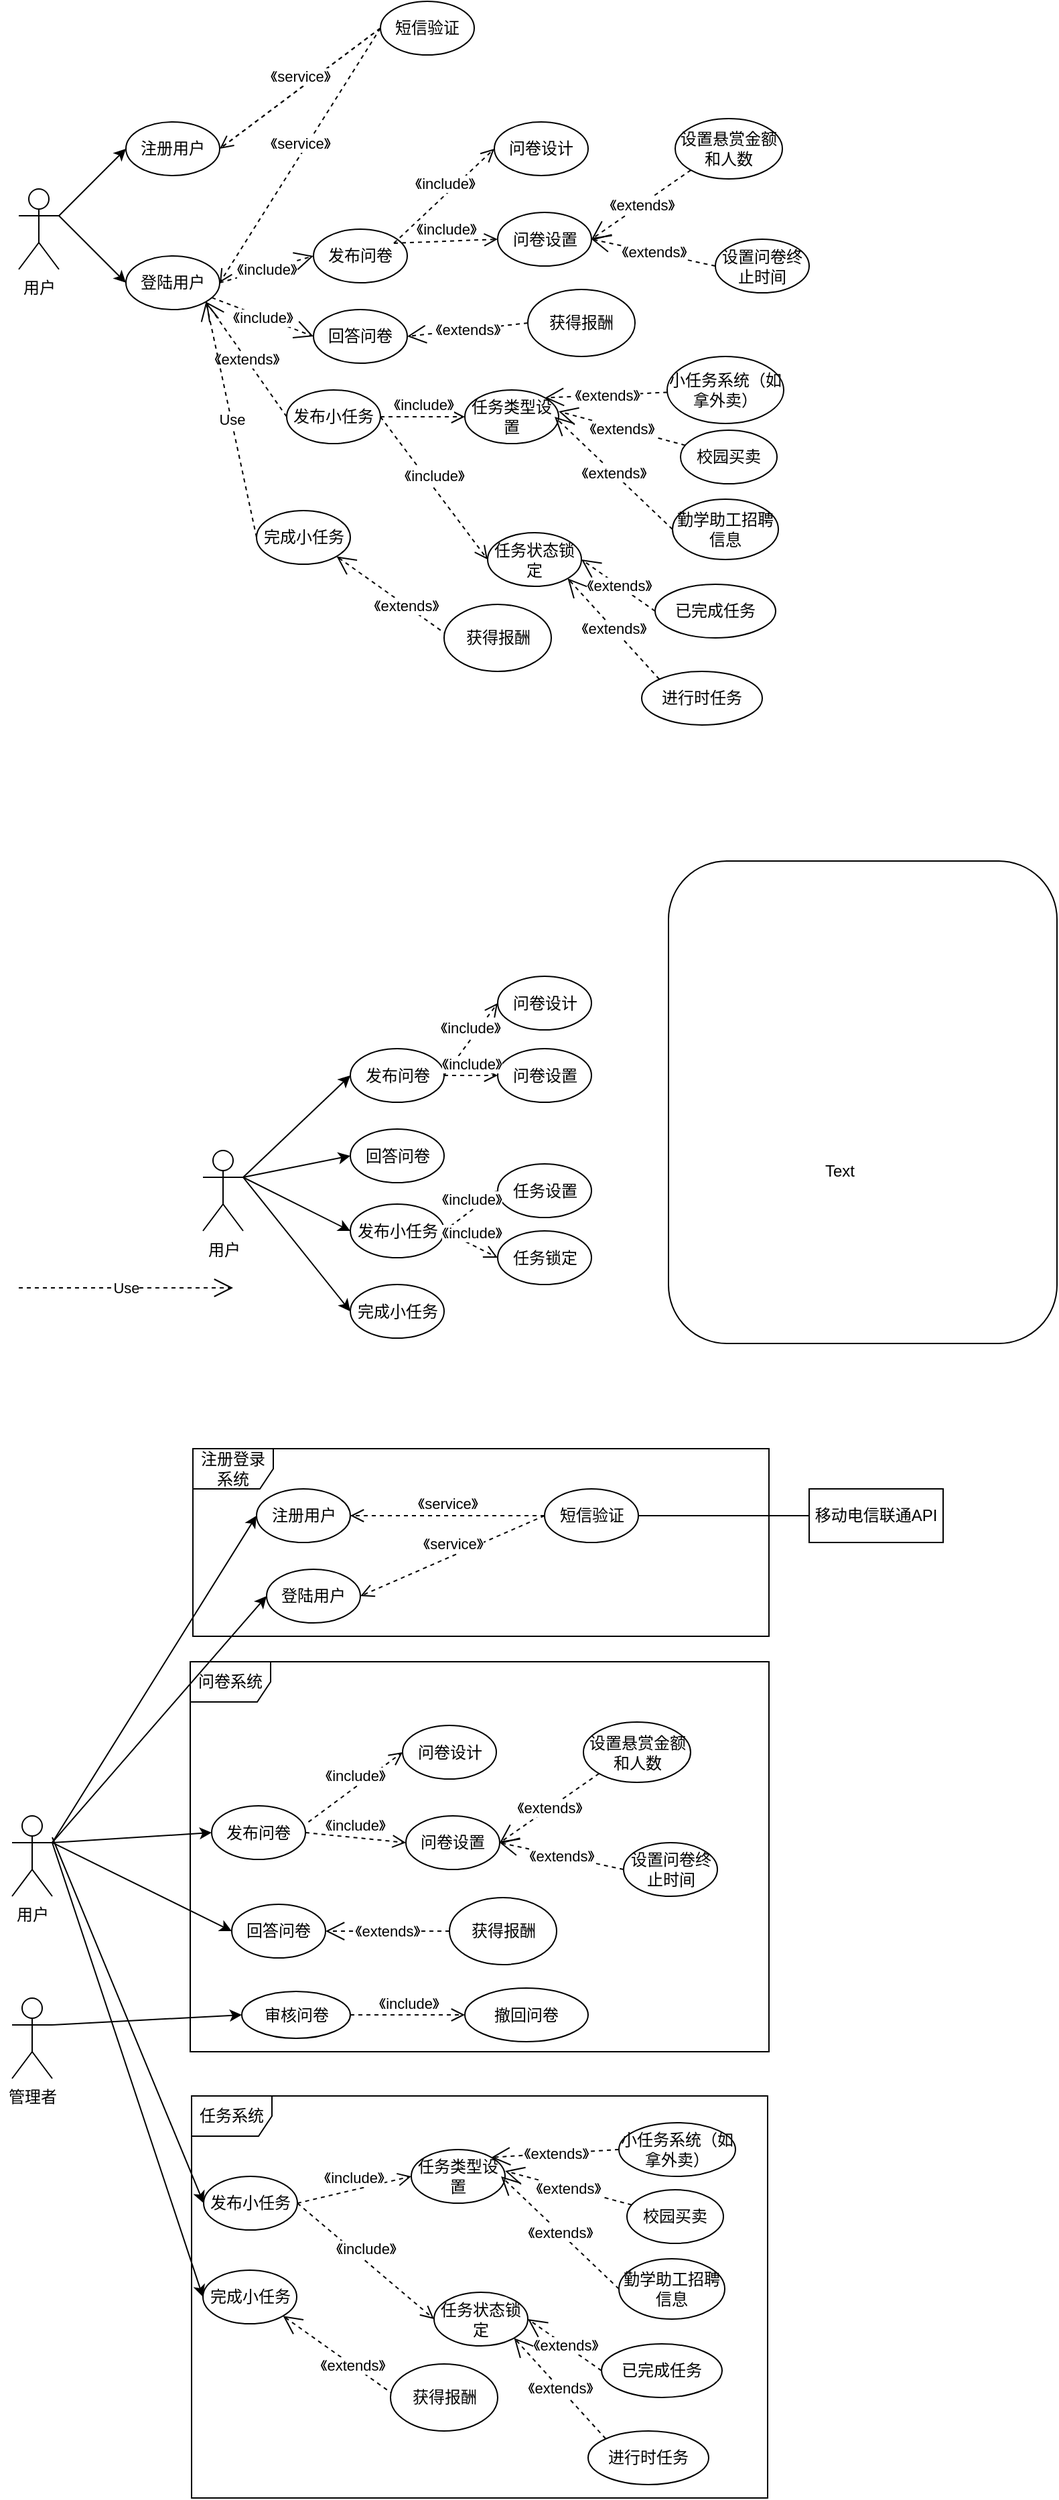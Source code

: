 <mxfile version="10.8.0" type="github"><diagram id="RoFalC_j1NQLfcTKJfp8" name="Page-1"><mxGraphModel dx="1621" dy="964" grid="1" gridSize="10" guides="1" tooltips="1" connect="1" arrows="1" fold="1" page="1" pageScale="1" pageWidth="827" pageHeight="1169" math="0" shadow="0"><root><mxCell id="0"/><mxCell id="1" parent="0"/><mxCell id="qTTicAZVDNYLGYEqdWjU-14" value="" style="endArrow=none;dashed=1;html=1;entryX=1;entryY=0.5;entryDx=0;entryDy=0;exitX=0;exitY=0.5;exitDx=0;exitDy=0;jumpStyle=none;rounded=1;" parent="1" source="qTTicAZVDNYLGYEqdWjU-10" target="qTTicAZVDNYLGYEqdWjU-3" edge="1"><mxGeometry width="50" height="50" relative="1" as="geometry"><mxPoint x="130" y="380" as="sourcePoint"/><mxPoint x="80" y="430" as="targetPoint"/></mxGeometry></mxCell><mxCell id="qTTicAZVDNYLGYEqdWjU-1" value="用户" style="shape=umlActor;verticalLabelPosition=bottom;labelBackgroundColor=#ffffff;verticalAlign=top;html=1;outlineConnect=0;" parent="1" vertex="1"><mxGeometry x="80" y="240" width="30" height="60" as="geometry"/></mxCell><mxCell id="qTTicAZVDNYLGYEqdWjU-3" value="注册用户" style="ellipse;whiteSpace=wrap;html=1;" parent="1" vertex="1"><mxGeometry x="160" y="190" width="70" height="40" as="geometry"/></mxCell><mxCell id="qTTicAZVDNYLGYEqdWjU-6" value="登陆用户" style="ellipse;whiteSpace=wrap;html=1;" parent="1" vertex="1"><mxGeometry x="160" y="290" width="70" height="40" as="geometry"/></mxCell><mxCell id="qTTicAZVDNYLGYEqdWjU-7" value="" style="endArrow=classic;html=1;exitX=1;exitY=0.333;exitDx=0;exitDy=0;exitPerimeter=0;entryX=0;entryY=0.5;entryDx=0;entryDy=0;" parent="1" source="qTTicAZVDNYLGYEqdWjU-1" target="qTTicAZVDNYLGYEqdWjU-3" edge="1"><mxGeometry width="50" height="50" relative="1" as="geometry"><mxPoint x="80" y="440" as="sourcePoint"/><mxPoint x="130" y="390" as="targetPoint"/></mxGeometry></mxCell><mxCell id="qTTicAZVDNYLGYEqdWjU-8" value="" style="endArrow=classic;html=1;entryX=0;entryY=0.5;entryDx=0;entryDy=0;" parent="1" target="qTTicAZVDNYLGYEqdWjU-6" edge="1"><mxGeometry width="50" height="50" relative="1" as="geometry"><mxPoint x="110" y="260" as="sourcePoint"/><mxPoint x="170" y="220" as="targetPoint"/></mxGeometry></mxCell><mxCell id="qTTicAZVDNYLGYEqdWjU-10" value="短信验证" style="ellipse;whiteSpace=wrap;html=1;" parent="1" vertex="1"><mxGeometry x="350" y="100" width="70" height="40" as="geometry"/></mxCell><mxCell id="qTTicAZVDNYLGYEqdWjU-15" value="《service》" style="html=1;verticalAlign=bottom;endArrow=open;dashed=1;endSize=8;exitX=0;exitY=0.5;exitDx=0;exitDy=0;entryX=1;entryY=0.5;entryDx=0;entryDy=0;" parent="1" source="qTTicAZVDNYLGYEqdWjU-10" target="qTTicAZVDNYLGYEqdWjU-3" edge="1"><mxGeometry relative="1" as="geometry"><mxPoint x="160" y="380" as="sourcePoint"/><mxPoint x="80" y="380" as="targetPoint"/></mxGeometry></mxCell><mxCell id="qTTicAZVDNYLGYEqdWjU-18" value="《service》" style="html=1;verticalAlign=bottom;endArrow=open;dashed=1;endSize=8;exitX=0;exitY=0.5;exitDx=0;exitDy=0;entryX=1;entryY=0.5;entryDx=0;entryDy=0;" parent="1" source="qTTicAZVDNYLGYEqdWjU-10" target="qTTicAZVDNYLGYEqdWjU-6" edge="1"><mxGeometry relative="1" as="geometry"><mxPoint x="150" y="430" as="sourcePoint"/><mxPoint x="80" y="380" as="targetPoint"/></mxGeometry></mxCell><mxCell id="qTTicAZVDNYLGYEqdWjU-25" value="用户" style="shape=umlActor;verticalLabelPosition=bottom;labelBackgroundColor=#ffffff;verticalAlign=top;html=1;outlineConnect=0;" parent="1" vertex="1"><mxGeometry x="217.5" y="957.5" width="30" height="60" as="geometry"/></mxCell><mxCell id="qTTicAZVDNYLGYEqdWjU-26" value="" style="rounded=1;whiteSpace=wrap;html=1;shadow=0;" parent="1" vertex="1"><mxGeometry x="565" y="741.5" width="290" height="360" as="geometry"/></mxCell><mxCell id="qTTicAZVDNYLGYEqdWjU-30" value="发布问卷" style="ellipse;whiteSpace=wrap;html=1;" parent="1" vertex="1"><mxGeometry x="327.5" y="881.5" width="70" height="40" as="geometry"/></mxCell><mxCell id="qTTicAZVDNYLGYEqdWjU-31" value="回答问卷" style="ellipse;whiteSpace=wrap;html=1;" parent="1" vertex="1"><mxGeometry x="327.5" y="941.5" width="70" height="40" as="geometry"/></mxCell><mxCell id="qTTicAZVDNYLGYEqdWjU-32" value="发布小任务" style="ellipse;whiteSpace=wrap;html=1;" parent="1" vertex="1"><mxGeometry x="327.5" y="997.5" width="70" height="40" as="geometry"/></mxCell><mxCell id="qTTicAZVDNYLGYEqdWjU-33" value="完成小任务" style="ellipse;whiteSpace=wrap;html=1;" parent="1" vertex="1"><mxGeometry x="327.5" y="1057.5" width="70" height="40" as="geometry"/></mxCell><mxCell id="qTTicAZVDNYLGYEqdWjU-34" value="" style="endArrow=classic;html=1;exitX=0;exitY=0.5;exitDx=0;exitDy=0;entryX=0;entryY=0.5;entryDx=0;entryDy=0;" parent="1" target="qTTicAZVDNYLGYEqdWjU-30" edge="1"><mxGeometry width="50" height="50" relative="1" as="geometry"><mxPoint x="247.5" y="977.5" as="sourcePoint"/><mxPoint x="217.5" y="1237.5" as="targetPoint"/></mxGeometry></mxCell><mxCell id="qTTicAZVDNYLGYEqdWjU-35" value="" style="endArrow=classic;html=1;entryX=0;entryY=0.5;entryDx=0;entryDy=0;" parent="1" target="qTTicAZVDNYLGYEqdWjU-31" edge="1"><mxGeometry width="50" height="50" relative="1" as="geometry"><mxPoint x="247.5" y="977.5" as="sourcePoint"/><mxPoint x="337.5" y="911.5" as="targetPoint"/></mxGeometry></mxCell><mxCell id="qTTicAZVDNYLGYEqdWjU-36" value="" style="endArrow=classic;html=1;entryX=0;entryY=0.5;entryDx=0;entryDy=0;" parent="1" target="qTTicAZVDNYLGYEqdWjU-32" edge="1"><mxGeometry width="50" height="50" relative="1" as="geometry"><mxPoint x="247.5" y="977.5" as="sourcePoint"/><mxPoint x="347.5" y="921.5" as="targetPoint"/></mxGeometry></mxCell><mxCell id="qTTicAZVDNYLGYEqdWjU-37" value="" style="endArrow=classic;html=1;entryX=0;entryY=0.5;entryDx=0;entryDy=0;" parent="1" target="qTTicAZVDNYLGYEqdWjU-33" edge="1"><mxGeometry width="50" height="50" relative="1" as="geometry"><mxPoint x="247.5" y="977.5" as="sourcePoint"/><mxPoint x="357.5" y="931.5" as="targetPoint"/></mxGeometry></mxCell><mxCell id="qTTicAZVDNYLGYEqdWjU-38" value="问卷设计" style="ellipse;whiteSpace=wrap;html=1;" parent="1" vertex="1"><mxGeometry x="437.5" y="827.5" width="70" height="40" as="geometry"/></mxCell><mxCell id="qTTicAZVDNYLGYEqdWjU-39" value="问卷设置" style="ellipse;whiteSpace=wrap;html=1;" parent="1" vertex="1"><mxGeometry x="437.5" y="881.5" width="70" height="40" as="geometry"/></mxCell><mxCell id="qTTicAZVDNYLGYEqdWjU-41" value="《include》" style="html=1;verticalAlign=bottom;endArrow=open;dashed=1;endSize=8;exitX=1;exitY=0.5;exitDx=0;exitDy=0;entryX=0;entryY=0.5;entryDx=0;entryDy=0;" parent="1" source="qTTicAZVDNYLGYEqdWjU-30" target="qTTicAZVDNYLGYEqdWjU-38" edge="1"><mxGeometry relative="1" as="geometry"><mxPoint x="362.5" y="767.5" as="sourcePoint"/><mxPoint x="432.5" y="717.5" as="targetPoint"/></mxGeometry></mxCell><mxCell id="qTTicAZVDNYLGYEqdWjU-42" value="《include》" style="html=1;verticalAlign=bottom;endArrow=open;dashed=1;endSize=8;exitX=1;exitY=0.5;exitDx=0;exitDy=0;entryX=0;entryY=0.5;entryDx=0;entryDy=0;" parent="1" source="qTTicAZVDNYLGYEqdWjU-30" target="qTTicAZVDNYLGYEqdWjU-39" edge="1"><mxGeometry relative="1" as="geometry"><mxPoint x="351.477" y="901.5" as="sourcePoint"/><mxPoint x="351.477" y="951.5" as="targetPoint"/></mxGeometry></mxCell><mxCell id="qTTicAZVDNYLGYEqdWjU-43" value="任务设置" style="ellipse;whiteSpace=wrap;html=1;" parent="1" vertex="1"><mxGeometry x="437.5" y="967.5" width="70" height="40" as="geometry"/></mxCell><mxCell id="qTTicAZVDNYLGYEqdWjU-44" value="任务锁定" style="ellipse;whiteSpace=wrap;html=1;" parent="1" vertex="1"><mxGeometry x="437.5" y="1017.5" width="70" height="40" as="geometry"/></mxCell><mxCell id="qTTicAZVDNYLGYEqdWjU-48" value="《include》" style="html=1;verticalAlign=bottom;endArrow=open;dashed=1;endSize=8;exitX=1;exitY=0.5;exitDx=0;exitDy=0;" parent="1" source="qTTicAZVDNYLGYEqdWjU-32" edge="1"><mxGeometry relative="1" as="geometry"><mxPoint x="387.5" y="1027.5" as="sourcePoint"/><mxPoint x="437.5" y="987.5" as="targetPoint"/></mxGeometry></mxCell><mxCell id="qTTicAZVDNYLGYEqdWjU-49" value="《include》" style="html=1;verticalAlign=bottom;endArrow=open;dashed=1;endSize=8;exitX=1;exitY=0.5;exitDx=0;exitDy=0;entryX=0;entryY=0.5;entryDx=0;entryDy=0;" parent="1" source="qTTicAZVDNYLGYEqdWjU-32" target="qTTicAZVDNYLGYEqdWjU-44" edge="1"><mxGeometry relative="1" as="geometry"><mxPoint x="397.5" y="1067.5" as="sourcePoint"/><mxPoint x="467.5" y="1017.5" as="targetPoint"/></mxGeometry></mxCell><mxCell id="L7NMECtpGznugnm_SAzc-3" value="《include》" style="endArrow=open;endSize=12;dashed=1;html=1;entryX=0;entryY=0.5;entryDx=0;entryDy=0;" parent="1" source="qTTicAZVDNYLGYEqdWjU-6" target="L7NMECtpGznugnm_SAzc-12" edge="1"><mxGeometry width="160" relative="1" as="geometry"><mxPoint x="200" y="369.5" as="sourcePoint"/><mxPoint x="360" y="369.5" as="targetPoint"/></mxGeometry></mxCell><mxCell id="L7NMECtpGznugnm_SAzc-5" value="《include》" style="endArrow=open;endSize=12;dashed=1;html=1;" parent="1" edge="1"><mxGeometry width="160" relative="1" as="geometry"><mxPoint x="230" y="310" as="sourcePoint"/><mxPoint x="300" y="290" as="targetPoint"/></mxGeometry></mxCell><mxCell id="L7NMECtpGznugnm_SAzc-10" value="发布问卷" style="ellipse;whiteSpace=wrap;html=1;" parent="1" vertex="1"><mxGeometry x="300" y="270" width="70" height="40" as="geometry"/></mxCell><mxCell id="L7NMECtpGznugnm_SAzc-11" value="《extends》" style="endArrow=open;endSize=12;dashed=1;html=1;entryX=1;entryY=0.5;entryDx=0;entryDy=0;exitX=0;exitY=1;exitDx=0;exitDy=0;" parent="1" source="L7NMECtpGznugnm_SAzc-19" target="L7NMECtpGznugnm_SAzc-15" edge="1"><mxGeometry width="160" relative="1" as="geometry"><mxPoint x="250" y="470" as="sourcePoint"/><mxPoint x="410" y="470" as="targetPoint"/></mxGeometry></mxCell><mxCell id="L7NMECtpGznugnm_SAzc-12" value="回答问卷" style="ellipse;whiteSpace=wrap;html=1;" parent="1" vertex="1"><mxGeometry x="300" y="330" width="70" height="40" as="geometry"/></mxCell><mxCell id="L7NMECtpGznugnm_SAzc-13" value="Use" style="endArrow=open;endSize=12;dashed=1;html=1;" parent="1" edge="1"><mxGeometry width="160" relative="1" as="geometry"><mxPoint x="80" y="1060" as="sourcePoint"/><mxPoint x="240" y="1060" as="targetPoint"/></mxGeometry></mxCell><mxCell id="L7NMECtpGznugnm_SAzc-14" value="问卷设计" style="ellipse;whiteSpace=wrap;html=1;" parent="1" vertex="1"><mxGeometry x="435" y="190" width="70" height="40" as="geometry"/></mxCell><mxCell id="L7NMECtpGznugnm_SAzc-15" value="问卷设置" style="ellipse;whiteSpace=wrap;html=1;" parent="1" vertex="1"><mxGeometry x="437.5" y="257.5" width="70" height="40" as="geometry"/></mxCell><mxCell id="L7NMECtpGznugnm_SAzc-16" value="《include》" style="html=1;verticalAlign=bottom;endArrow=open;dashed=1;endSize=8;exitX=1;exitY=0.5;exitDx=0;exitDy=0;entryX=0;entryY=0.5;entryDx=0;entryDy=0;" parent="1" target="L7NMECtpGznugnm_SAzc-14" edge="1"><mxGeometry relative="1" as="geometry"><mxPoint x="360" y="280.5" as="sourcePoint"/><mxPoint x="395" y="96" as="targetPoint"/></mxGeometry></mxCell><mxCell id="L7NMECtpGznugnm_SAzc-17" value="《include》" style="html=1;verticalAlign=bottom;endArrow=open;dashed=1;endSize=8;exitX=1;exitY=0.5;exitDx=0;exitDy=0;entryX=0;entryY=0.5;entryDx=0;entryDy=0;" parent="1" target="L7NMECtpGznugnm_SAzc-15" edge="1"><mxGeometry relative="1" as="geometry"><mxPoint x="360" y="280.5" as="sourcePoint"/><mxPoint x="313.977" y="330" as="targetPoint"/></mxGeometry></mxCell><mxCell id="L7NMECtpGznugnm_SAzc-19" value="设置悬赏金额和人数" style="ellipse;whiteSpace=wrap;html=1;" parent="1" vertex="1"><mxGeometry x="570" y="187.5" width="80" height="45" as="geometry"/></mxCell><mxCell id="L7NMECtpGznugnm_SAzc-20" value="设置问卷终止时间" style="ellipse;whiteSpace=wrap;html=1;" parent="1" vertex="1"><mxGeometry x="600" y="277.5" width="70" height="40" as="geometry"/></mxCell><mxCell id="L7NMECtpGznugnm_SAzc-21" value="《extends》" style="endArrow=open;endSize=12;dashed=1;html=1;entryX=1;entryY=0.5;entryDx=0;entryDy=0;exitX=0;exitY=0.5;exitDx=0;exitDy=0;" parent="1" source="L7NMECtpGznugnm_SAzc-20" target="L7NMECtpGznugnm_SAzc-15" edge="1"><mxGeometry width="160" relative="1" as="geometry"><mxPoint x="300" y="450" as="sourcePoint"/><mxPoint x="460" y="450" as="targetPoint"/></mxGeometry></mxCell><mxCell id="L7NMECtpGznugnm_SAzc-22" value="获得报酬" style="ellipse;whiteSpace=wrap;html=1;" parent="1" vertex="1"><mxGeometry x="460" y="315" width="80" height="50" as="geometry"/></mxCell><mxCell id="L7NMECtpGznugnm_SAzc-23" value="《extends》" style="endArrow=open;endSize=12;dashed=1;html=1;entryX=1;entryY=0.5;entryDx=0;entryDy=0;exitX=0;exitY=0.5;exitDx=0;exitDy=0;" parent="1" source="L7NMECtpGznugnm_SAzc-22" target="L7NMECtpGznugnm_SAzc-12" edge="1"><mxGeometry width="160" relative="1" as="geometry"><mxPoint x="300" y="470" as="sourcePoint"/><mxPoint x="460" y="470" as="targetPoint"/></mxGeometry></mxCell><mxCell id="L7NMECtpGznugnm_SAzc-24" value="Text" style="text;html=1;resizable=0;points=[];autosize=1;align=left;verticalAlign=top;spacingTop=-4;" parent="1" vertex="1"><mxGeometry x="680" y="963" width="40" height="20" as="geometry"/></mxCell><mxCell id="L7NMECtpGznugnm_SAzc-25" value="发布小任务" style="ellipse;whiteSpace=wrap;html=1;" parent="1" vertex="1"><mxGeometry x="280" y="390" width="70" height="40" as="geometry"/></mxCell><mxCell id="L7NMECtpGznugnm_SAzc-26" value="完成小任务" style="ellipse;whiteSpace=wrap;html=1;" parent="1" vertex="1"><mxGeometry x="257.5" y="480" width="70" height="40" as="geometry"/></mxCell><mxCell id="L7NMECtpGznugnm_SAzc-27" value="任务类型设置" style="ellipse;whiteSpace=wrap;html=1;" parent="1" vertex="1"><mxGeometry x="413" y="390" width="70" height="40" as="geometry"/></mxCell><mxCell id="L7NMECtpGznugnm_SAzc-28" value="任务状态锁定" style="ellipse;whiteSpace=wrap;html=1;" parent="1" vertex="1"><mxGeometry x="430" y="496.5" width="70" height="40" as="geometry"/></mxCell><mxCell id="L7NMECtpGznugnm_SAzc-29" value="《include》" style="html=1;verticalAlign=bottom;endArrow=open;dashed=1;endSize=8;exitX=1;exitY=0.5;exitDx=0;exitDy=0;entryX=0;entryY=0.5;entryDx=0;entryDy=0;" parent="1" source="L7NMECtpGznugnm_SAzc-25" target="L7NMECtpGznugnm_SAzc-27" edge="1"><mxGeometry relative="1" as="geometry"><mxPoint x="360" y="464" as="sourcePoint"/><mxPoint x="410" y="424" as="targetPoint"/></mxGeometry></mxCell><mxCell id="L7NMECtpGznugnm_SAzc-30" value="《include》" style="html=1;verticalAlign=bottom;endArrow=open;dashed=1;endSize=8;exitX=1;exitY=0.5;exitDx=0;exitDy=0;entryX=0;entryY=0.5;entryDx=0;entryDy=0;" parent="1" source="L7NMECtpGznugnm_SAzc-25" target="L7NMECtpGznugnm_SAzc-28" edge="1"><mxGeometry relative="1" as="geometry"><mxPoint x="370" y="504" as="sourcePoint"/><mxPoint x="440" y="454" as="targetPoint"/></mxGeometry></mxCell><mxCell id="L7NMECtpGznugnm_SAzc-31" value="《extends》" style="endArrow=open;endSize=12;dashed=1;html=1;entryX=1;entryY=1;entryDx=0;entryDy=0;exitX=0;exitY=0.5;exitDx=0;exitDy=0;" parent="1" source="L7NMECtpGznugnm_SAzc-25" target="qTTicAZVDNYLGYEqdWjU-6" edge="1"><mxGeometry width="160" relative="1" as="geometry"><mxPoint x="130" y="470" as="sourcePoint"/><mxPoint x="290" y="470" as="targetPoint"/></mxGeometry></mxCell><mxCell id="L7NMECtpGznugnm_SAzc-33" value="小任务系统（如拿外卖）" style="ellipse;whiteSpace=wrap;html=1;" parent="1" vertex="1"><mxGeometry x="564" y="365" width="87" height="50" as="geometry"/></mxCell><mxCell id="L7NMECtpGznugnm_SAzc-34" value="校园买卖" style="ellipse;whiteSpace=wrap;html=1;" parent="1" vertex="1"><mxGeometry x="574" y="420" width="72" height="40" as="geometry"/></mxCell><mxCell id="L7NMECtpGznugnm_SAzc-35" value="勤学助工招聘信息" style="ellipse;whiteSpace=wrap;html=1;" parent="1" vertex="1"><mxGeometry x="568" y="471.5" width="79" height="45" as="geometry"/></mxCell><mxCell id="L7NMECtpGznugnm_SAzc-37" value="《extends》" style="endArrow=open;endSize=12;dashed=1;html=1;entryX=1;entryY=0;entryDx=0;entryDy=0;" parent="1" source="L7NMECtpGznugnm_SAzc-33" target="L7NMECtpGznugnm_SAzc-27" edge="1"><mxGeometry width="160" relative="1" as="geometry"><mxPoint x="410" y="580" as="sourcePoint"/><mxPoint x="570" y="580" as="targetPoint"/></mxGeometry></mxCell><mxCell id="L7NMECtpGznugnm_SAzc-38" value="《extends》" style="endArrow=open;endSize=12;dashed=1;html=1;entryX=1;entryY=0;entryDx=0;entryDy=0;" parent="1" source="L7NMECtpGznugnm_SAzc-34" edge="1"><mxGeometry width="160" relative="1" as="geometry"><mxPoint x="574.131" y="401.942" as="sourcePoint"/><mxPoint x="483" y="406" as="targetPoint"/></mxGeometry></mxCell><mxCell id="L7NMECtpGznugnm_SAzc-39" value="《extends》" style="endArrow=open;endSize=12;dashed=1;html=1;exitX=0;exitY=0.5;exitDx=0;exitDy=0;" parent="1" source="L7NMECtpGznugnm_SAzc-35" edge="1"><mxGeometry width="160" relative="1" as="geometry"><mxPoint x="584.131" y="411.942" as="sourcePoint"/><mxPoint x="480" y="410" as="targetPoint"/></mxGeometry></mxCell><mxCell id="L7NMECtpGznugnm_SAzc-40" value="Use" style="endArrow=open;endSize=12;dashed=1;html=1;entryX=1;entryY=1;entryDx=0;entryDy=0;exitX=0;exitY=0.5;exitDx=0;exitDy=0;" parent="1" source="L7NMECtpGznugnm_SAzc-26" target="qTTicAZVDNYLGYEqdWjU-6" edge="1"><mxGeometry width="160" relative="1" as="geometry"><mxPoint x="150" y="530" as="sourcePoint"/><mxPoint x="310" y="530" as="targetPoint"/></mxGeometry></mxCell><mxCell id="L7NMECtpGznugnm_SAzc-42" value="《extends》" style="endArrow=open;endSize=12;dashed=1;html=1;entryX=1;entryY=1;entryDx=0;entryDy=0;exitX=0;exitY=0.5;exitDx=0;exitDy=0;" parent="1" source="L7NMECtpGznugnm_SAzc-43" target="L7NMECtpGznugnm_SAzc-26" edge="1"><mxGeometry width="160" relative="1" as="geometry"><mxPoint x="480" y="370" as="sourcePoint"/><mxPoint x="380" y="360" as="targetPoint"/><Array as="points"><mxPoint x="410" y="580"/></Array></mxGeometry></mxCell><mxCell id="L7NMECtpGznugnm_SAzc-43" value="获得报酬" style="ellipse;whiteSpace=wrap;html=1;" parent="1" vertex="1"><mxGeometry x="397.5" y="550" width="80" height="50" as="geometry"/></mxCell><mxCell id="L7NMECtpGznugnm_SAzc-44" value="《extends》" style="endArrow=open;endSize=12;dashed=1;html=1;entryX=1;entryY=0.5;entryDx=0;entryDy=0;exitX=0;exitY=0.5;exitDx=0;exitDy=0;" parent="1" source="L7NMECtpGznugnm_SAzc-45" target="L7NMECtpGznugnm_SAzc-28" edge="1"><mxGeometry width="160" relative="1" as="geometry"><mxPoint x="500" y="610" as="sourcePoint"/><mxPoint x="660" y="630" as="targetPoint"/></mxGeometry></mxCell><mxCell id="L7NMECtpGznugnm_SAzc-45" value="已完成任务" style="ellipse;whiteSpace=wrap;html=1;" parent="1" vertex="1"><mxGeometry x="555" y="535" width="90" height="40" as="geometry"/></mxCell><mxCell id="L7NMECtpGznugnm_SAzc-46" value="进行时任务" style="ellipse;whiteSpace=wrap;html=1;" parent="1" vertex="1"><mxGeometry x="545" y="600" width="90" height="40" as="geometry"/></mxCell><mxCell id="L7NMECtpGznugnm_SAzc-48" value="《extends》" style="endArrow=open;endSize=12;dashed=1;html=1;entryX=1;entryY=1;entryDx=0;entryDy=0;exitX=0;exitY=0;exitDx=0;exitDy=0;" parent="1" source="L7NMECtpGznugnm_SAzc-46" target="L7NMECtpGznugnm_SAzc-28" edge="1"><mxGeometry width="160" relative="1" as="geometry"><mxPoint x="565" y="565" as="sourcePoint"/><mxPoint x="510" y="527" as="targetPoint"/></mxGeometry></mxCell><mxCell id="L7NMECtpGznugnm_SAzc-51" value="问卷系统" style="shape=umlFrame;whiteSpace=wrap;html=1;" parent="1" vertex="1"><mxGeometry x="208" y="1339" width="432" height="291" as="geometry"/></mxCell><mxCell id="L7NMECtpGznugnm_SAzc-52" value="任务系统" style="shape=umlFrame;whiteSpace=wrap;html=1;" parent="1" vertex="1"><mxGeometry x="209" y="1663" width="430" height="300" as="geometry"/></mxCell><mxCell id="L7NMECtpGznugnm_SAzc-61" value="发布问卷" style="ellipse;whiteSpace=wrap;html=1;" parent="1" vertex="1"><mxGeometry x="224" y="1446.5" width="70" height="40" as="geometry"/></mxCell><mxCell id="L7NMECtpGznugnm_SAzc-62" value="《extends》" style="endArrow=open;endSize=12;dashed=1;html=1;entryX=1;entryY=0.5;entryDx=0;entryDy=0;exitX=0;exitY=1;exitDx=0;exitDy=0;" parent="1" source="L7NMECtpGznugnm_SAzc-68" target="L7NMECtpGznugnm_SAzc-65" edge="1"><mxGeometry width="160" relative="1" as="geometry"><mxPoint x="181.5" y="1666.5" as="sourcePoint"/><mxPoint x="341.5" y="1666.5" as="targetPoint"/></mxGeometry></mxCell><mxCell id="L7NMECtpGznugnm_SAzc-63" value="回答问卷" style="ellipse;whiteSpace=wrap;html=1;" parent="1" vertex="1"><mxGeometry x="239" y="1520" width="70" height="40" as="geometry"/></mxCell><mxCell id="L7NMECtpGznugnm_SAzc-64" value="问卷设计" style="ellipse;whiteSpace=wrap;html=1;" parent="1" vertex="1"><mxGeometry x="366.5" y="1386.5" width="70" height="40" as="geometry"/></mxCell><mxCell id="L7NMECtpGznugnm_SAzc-65" value="问卷设置" style="ellipse;whiteSpace=wrap;html=1;" parent="1" vertex="1"><mxGeometry x="369" y="1454" width="70" height="40" as="geometry"/></mxCell><mxCell id="L7NMECtpGznugnm_SAzc-66" value="《include》" style="html=1;verticalAlign=bottom;endArrow=open;dashed=1;endSize=8;exitX=1.032;exitY=0.302;exitDx=0;exitDy=0;entryX=0;entryY=0.5;entryDx=0;entryDy=0;exitPerimeter=0;" parent="1" source="L7NMECtpGznugnm_SAzc-61" target="L7NMECtpGznugnm_SAzc-64" edge="1"><mxGeometry relative="1" as="geometry"><mxPoint x="291.5" y="1477" as="sourcePoint"/><mxPoint x="326.5" y="1292.5" as="targetPoint"/></mxGeometry></mxCell><mxCell id="L7NMECtpGznugnm_SAzc-67" value="《include》" style="html=1;verticalAlign=bottom;endArrow=open;dashed=1;endSize=8;exitX=1;exitY=0.5;exitDx=0;exitDy=0;entryX=0;entryY=0.5;entryDx=0;entryDy=0;" parent="1" source="L7NMECtpGznugnm_SAzc-61" target="L7NMECtpGznugnm_SAzc-65" edge="1"><mxGeometry relative="1" as="geometry"><mxPoint x="291.5" y="1477" as="sourcePoint"/><mxPoint x="245.477" y="1526.5" as="targetPoint"/></mxGeometry></mxCell><mxCell id="L7NMECtpGznugnm_SAzc-68" value="设置悬赏金额和人数" style="ellipse;whiteSpace=wrap;html=1;" parent="1" vertex="1"><mxGeometry x="501.5" y="1384" width="80" height="45" as="geometry"/></mxCell><mxCell id="L7NMECtpGznugnm_SAzc-69" value="设置问卷终止时间" style="ellipse;whiteSpace=wrap;html=1;" parent="1" vertex="1"><mxGeometry x="531.5" y="1474" width="70" height="40" as="geometry"/></mxCell><mxCell id="L7NMECtpGznugnm_SAzc-70" value="《extends》" style="endArrow=open;endSize=12;dashed=1;html=1;entryX=1;entryY=0.5;entryDx=0;entryDy=0;exitX=0;exitY=0.5;exitDx=0;exitDy=0;" parent="1" source="L7NMECtpGznugnm_SAzc-69" target="L7NMECtpGznugnm_SAzc-65" edge="1"><mxGeometry width="160" relative="1" as="geometry"><mxPoint x="231.5" y="1646.5" as="sourcePoint"/><mxPoint x="391.5" y="1646.5" as="targetPoint"/></mxGeometry></mxCell><mxCell id="L7NMECtpGznugnm_SAzc-71" value="获得报酬" style="ellipse;whiteSpace=wrap;html=1;" parent="1" vertex="1"><mxGeometry x="401.5" y="1515" width="80" height="50" as="geometry"/></mxCell><mxCell id="L7NMECtpGznugnm_SAzc-72" value="《extends》" style="endArrow=open;endSize=12;dashed=1;html=1;entryX=1;entryY=0.5;entryDx=0;entryDy=0;exitX=0;exitY=0.5;exitDx=0;exitDy=0;" parent="1" source="L7NMECtpGznugnm_SAzc-71" target="L7NMECtpGznugnm_SAzc-63" edge="1"><mxGeometry width="160" relative="1" as="geometry"><mxPoint x="231.5" y="1666.5" as="sourcePoint"/><mxPoint x="391.5" y="1666.5" as="targetPoint"/></mxGeometry></mxCell><mxCell id="L7NMECtpGznugnm_SAzc-73" value="发布小任务" style="ellipse;whiteSpace=wrap;html=1;" parent="1" vertex="1"><mxGeometry x="218" y="1723" width="70" height="40" as="geometry"/></mxCell><mxCell id="L7NMECtpGznugnm_SAzc-74" value="完成小任务" style="ellipse;whiteSpace=wrap;html=1;" parent="1" vertex="1"><mxGeometry x="217.5" y="1793" width="70" height="40" as="geometry"/></mxCell><mxCell id="L7NMECtpGznugnm_SAzc-75" value="任务类型设置" style="ellipse;whiteSpace=wrap;html=1;" parent="1" vertex="1"><mxGeometry x="373" y="1703" width="70" height="40" as="geometry"/></mxCell><mxCell id="L7NMECtpGznugnm_SAzc-76" value="任务状态锁定" style="ellipse;whiteSpace=wrap;html=1;" parent="1" vertex="1"><mxGeometry x="390" y="1809.5" width="70" height="40" as="geometry"/></mxCell><mxCell id="L7NMECtpGznugnm_SAzc-77" value="《include》" style="html=1;verticalAlign=bottom;endArrow=open;dashed=1;endSize=8;exitX=1;exitY=0.5;exitDx=0;exitDy=0;entryX=0;entryY=0.5;entryDx=0;entryDy=0;" parent="1" source="L7NMECtpGznugnm_SAzc-73" target="L7NMECtpGznugnm_SAzc-75" edge="1"><mxGeometry relative="1" as="geometry"><mxPoint x="320" y="1777" as="sourcePoint"/><mxPoint x="370" y="1737" as="targetPoint"/></mxGeometry></mxCell><mxCell id="L7NMECtpGznugnm_SAzc-78" value="《include》" style="html=1;verticalAlign=bottom;endArrow=open;dashed=1;endSize=8;exitX=1;exitY=0.5;exitDx=0;exitDy=0;entryX=0;entryY=0.5;entryDx=0;entryDy=0;" parent="1" source="L7NMECtpGznugnm_SAzc-73" target="L7NMECtpGznugnm_SAzc-76" edge="1"><mxGeometry relative="1" as="geometry"><mxPoint x="330" y="1817" as="sourcePoint"/><mxPoint x="400" y="1767" as="targetPoint"/></mxGeometry></mxCell><mxCell id="L7NMECtpGznugnm_SAzc-79" value="校园买卖" style="ellipse;whiteSpace=wrap;html=1;" parent="1" vertex="1"><mxGeometry x="534" y="1733" width="72" height="40" as="geometry"/></mxCell><mxCell id="L7NMECtpGznugnm_SAzc-80" value="勤学助工招聘信息" style="ellipse;whiteSpace=wrap;html=1;" parent="1" vertex="1"><mxGeometry x="528" y="1784.5" width="79" height="45" as="geometry"/></mxCell><mxCell id="L7NMECtpGznugnm_SAzc-81" value="《extends》" style="endArrow=open;endSize=12;dashed=1;html=1;entryX=1;entryY=0;entryDx=0;entryDy=0;exitX=0;exitY=0.5;exitDx=0;exitDy=0;" parent="1" source="L7NMECtpGznugnm_SAzc-90" target="L7NMECtpGznugnm_SAzc-75" edge="1"><mxGeometry width="160" relative="1" as="geometry"><mxPoint x="524.131" y="1704.942" as="sourcePoint"/><mxPoint x="530" y="1893" as="targetPoint"/></mxGeometry></mxCell><mxCell id="L7NMECtpGznugnm_SAzc-82" value="《extends》" style="endArrow=open;endSize=12;dashed=1;html=1;entryX=1;entryY=0;entryDx=0;entryDy=0;" parent="1" source="L7NMECtpGznugnm_SAzc-79" edge="1"><mxGeometry width="160" relative="1" as="geometry"><mxPoint x="534.131" y="1714.942" as="sourcePoint"/><mxPoint x="443" y="1719" as="targetPoint"/></mxGeometry></mxCell><mxCell id="L7NMECtpGznugnm_SAzc-83" value="《extends》" style="endArrow=open;endSize=12;dashed=1;html=1;exitX=0;exitY=0.5;exitDx=0;exitDy=0;" parent="1" source="L7NMECtpGznugnm_SAzc-80" edge="1"><mxGeometry width="160" relative="1" as="geometry"><mxPoint x="544.131" y="1724.942" as="sourcePoint"/><mxPoint x="440" y="1723" as="targetPoint"/></mxGeometry></mxCell><mxCell id="L7NMECtpGznugnm_SAzc-84" value="《extends》" style="endArrow=open;endSize=12;dashed=1;html=1;entryX=1;entryY=1;entryDx=0;entryDy=0;exitX=0;exitY=0.5;exitDx=0;exitDy=0;" parent="1" source="L7NMECtpGznugnm_SAzc-85" target="L7NMECtpGznugnm_SAzc-74" edge="1"><mxGeometry width="160" relative="1" as="geometry"><mxPoint x="440" y="1683" as="sourcePoint"/><mxPoint x="340" y="1673" as="targetPoint"/><Array as="points"><mxPoint x="370" y="1893"/></Array></mxGeometry></mxCell><mxCell id="L7NMECtpGznugnm_SAzc-85" value="获得报酬" style="ellipse;whiteSpace=wrap;html=1;" parent="1" vertex="1"><mxGeometry x="357.5" y="1863" width="80" height="50" as="geometry"/></mxCell><mxCell id="L7NMECtpGznugnm_SAzc-86" value="《extends》" style="endArrow=open;endSize=12;dashed=1;html=1;entryX=1;entryY=0.5;entryDx=0;entryDy=0;exitX=0;exitY=0.5;exitDx=0;exitDy=0;" parent="1" source="L7NMECtpGznugnm_SAzc-87" target="L7NMECtpGznugnm_SAzc-76" edge="1"><mxGeometry width="160" relative="1" as="geometry"><mxPoint x="460" y="1923" as="sourcePoint"/><mxPoint x="620" y="1943" as="targetPoint"/></mxGeometry></mxCell><mxCell id="L7NMECtpGznugnm_SAzc-87" value="已完成任务" style="ellipse;whiteSpace=wrap;html=1;" parent="1" vertex="1"><mxGeometry x="515" y="1848" width="90" height="40" as="geometry"/></mxCell><mxCell id="L7NMECtpGznugnm_SAzc-88" value="进行时任务" style="ellipse;whiteSpace=wrap;html=1;" parent="1" vertex="1"><mxGeometry x="505" y="1913" width="90" height="40" as="geometry"/></mxCell><mxCell id="L7NMECtpGznugnm_SAzc-89" value="《extends》" style="endArrow=open;endSize=12;dashed=1;html=1;entryX=1;entryY=1;entryDx=0;entryDy=0;exitX=0;exitY=0;exitDx=0;exitDy=0;" parent="1" source="L7NMECtpGznugnm_SAzc-88" target="L7NMECtpGznugnm_SAzc-76" edge="1"><mxGeometry width="160" relative="1" as="geometry"><mxPoint x="525" y="1878" as="sourcePoint"/><mxPoint x="470" y="1840" as="targetPoint"/></mxGeometry></mxCell><mxCell id="L7NMECtpGznugnm_SAzc-90" value="小任务系统（如拿外卖）" style="ellipse;whiteSpace=wrap;html=1;" parent="1" vertex="1"><mxGeometry x="528" y="1683" width="87" height="40" as="geometry"/></mxCell><mxCell id="L7NMECtpGznugnm_SAzc-91" value="用户" style="shape=umlActor;verticalLabelPosition=bottom;labelBackgroundColor=#ffffff;verticalAlign=top;html=1;outlineConnect=0;" parent="1" vertex="1"><mxGeometry x="75" y="1454" width="30" height="60" as="geometry"/></mxCell><mxCell id="L7NMECtpGznugnm_SAzc-98" value="" style="endArrow=classic;html=1;exitX=1;exitY=0.333;exitDx=0;exitDy=0;exitPerimeter=0;entryX=0;entryY=0.5;entryDx=0;entryDy=0;" parent="1" source="L7NMECtpGznugnm_SAzc-91" target="L7NMECtpGznugnm_SAzc-61" edge="1"><mxGeometry width="50" height="50" relative="1" as="geometry"><mxPoint x="130" y="640" as="sourcePoint"/><mxPoint x="170" y="580" as="targetPoint"/><Array as="points"/></mxGeometry></mxCell><mxCell id="L7NMECtpGznugnm_SAzc-99" value="" style="endArrow=classic;html=1;entryX=0;entryY=0.5;entryDx=0;entryDy=0;exitX=1;exitY=0.333;exitDx=0;exitDy=0;exitPerimeter=0;" parent="1" source="L7NMECtpGznugnm_SAzc-91" target="L7NMECtpGznugnm_SAzc-63" edge="1"><mxGeometry width="50" height="50" relative="1" as="geometry"><mxPoint x="120" y="1590" as="sourcePoint"/><mxPoint x="234" y="1477" as="targetPoint"/><Array as="points"/></mxGeometry></mxCell><mxCell id="L7NMECtpGznugnm_SAzc-100" value="" style="endArrow=classic;html=1;entryX=0;entryY=0.5;entryDx=0;entryDy=0;" parent="1" target="L7NMECtpGznugnm_SAzc-73" edge="1"><mxGeometry width="50" height="50" relative="1" as="geometry"><mxPoint x="105" y="1470" as="sourcePoint"/><mxPoint x="244" y="1487" as="targetPoint"/><Array as="points"/></mxGeometry></mxCell><mxCell id="L7NMECtpGznugnm_SAzc-101" value="" style="endArrow=classic;html=1;entryX=0;entryY=0.5;entryDx=0;entryDy=0;exitX=1;exitY=0.333;exitDx=0;exitDy=0;exitPerimeter=0;" parent="1" source="L7NMECtpGznugnm_SAzc-91" target="L7NMECtpGznugnm_SAzc-74" edge="1"><mxGeometry width="50" height="50" relative="1" as="geometry"><mxPoint x="130" y="1600" as="sourcePoint"/><mxPoint x="228" y="1740" as="targetPoint"/><Array as="points"/></mxGeometry></mxCell><mxCell id="L7NMECtpGznugnm_SAzc-102" value="" style="endArrow=classic;html=1;entryX=0;entryY=0.5;entryDx=0;entryDy=0;exitX=1;exitY=0.333;exitDx=0;exitDy=0;exitPerimeter=0;" parent="1" source="L7NMECtpGznugnm_SAzc-91" target="L7NMECtpGznugnm_SAzc-115" edge="1"><mxGeometry width="50" height="50" relative="1" as="geometry"><mxPoint x="120" y="1580" as="sourcePoint"/><mxPoint x="220" y="1260" as="targetPoint"/><Array as="points"/></mxGeometry></mxCell><mxCell id="L7NMECtpGznugnm_SAzc-103" value="注册登录系统" style="shape=umlFrame;whiteSpace=wrap;html=1;" parent="1" vertex="1"><mxGeometry x="210" y="1180" width="430" height="140" as="geometry"/></mxCell><mxCell id="L7NMECtpGznugnm_SAzc-114" value="" style="endArrow=none;dashed=1;html=1;entryX=1;entryY=0.5;entryDx=0;entryDy=0;exitX=0;exitY=0.5;exitDx=0;exitDy=0;jumpStyle=none;rounded=1;" parent="1" source="L7NMECtpGznugnm_SAzc-117" target="L7NMECtpGznugnm_SAzc-115" edge="1"><mxGeometry width="50" height="50" relative="1" as="geometry"><mxPoint x="239" y="1414" as="sourcePoint"/><mxPoint x="189" y="1464" as="targetPoint"/></mxGeometry></mxCell><mxCell id="L7NMECtpGznugnm_SAzc-115" value="注册用户" style="ellipse;whiteSpace=wrap;html=1;" parent="1" vertex="1"><mxGeometry x="257.5" y="1210" width="70" height="40" as="geometry"/></mxCell><mxCell id="L7NMECtpGznugnm_SAzc-116" value="登陆用户" style="ellipse;whiteSpace=wrap;html=1;" parent="1" vertex="1"><mxGeometry x="265" y="1270" width="70" height="40" as="geometry"/></mxCell><mxCell id="L7NMECtpGznugnm_SAzc-117" value="短信验证" style="ellipse;whiteSpace=wrap;html=1;" parent="1" vertex="1"><mxGeometry x="472.5" y="1210" width="70" height="40" as="geometry"/></mxCell><mxCell id="L7NMECtpGznugnm_SAzc-118" value="《service》" style="html=1;verticalAlign=bottom;endArrow=open;dashed=1;endSize=8;exitX=0;exitY=0.5;exitDx=0;exitDy=0;entryX=1;entryY=0.5;entryDx=0;entryDy=0;" parent="1" source="L7NMECtpGznugnm_SAzc-117" target="L7NMECtpGznugnm_SAzc-115" edge="1"><mxGeometry relative="1" as="geometry"><mxPoint x="269" y="1414" as="sourcePoint"/><mxPoint x="189" y="1414" as="targetPoint"/></mxGeometry></mxCell><mxCell id="L7NMECtpGznugnm_SAzc-119" value="《service》" style="html=1;verticalAlign=bottom;endArrow=open;dashed=1;endSize=8;exitX=0;exitY=0.5;exitDx=0;exitDy=0;entryX=1;entryY=0.5;entryDx=0;entryDy=0;" parent="1" source="L7NMECtpGznugnm_SAzc-117" target="L7NMECtpGznugnm_SAzc-116" edge="1"><mxGeometry relative="1" as="geometry"><mxPoint x="259" y="1464" as="sourcePoint"/><mxPoint x="189" y="1414" as="targetPoint"/></mxGeometry></mxCell><mxCell id="L7NMECtpGznugnm_SAzc-125" value="" style="endArrow=classic;html=1;entryX=0;entryY=0.5;entryDx=0;entryDy=0;exitX=1;exitY=0.333;exitDx=0;exitDy=0;exitPerimeter=0;" parent="1" source="L7NMECtpGznugnm_SAzc-91" target="L7NMECtpGznugnm_SAzc-116" edge="1"><mxGeometry width="50" height="50" relative="1" as="geometry"><mxPoint x="120" y="1590" as="sourcePoint"/><mxPoint x="268" y="1240" as="targetPoint"/><Array as="points"/></mxGeometry></mxCell><mxCell id="_b-9qu1InDVltz6VbBfA-3" value="管理者" style="shape=umlActor;verticalLabelPosition=bottom;labelBackgroundColor=#ffffff;verticalAlign=top;html=1;" parent="1" vertex="1"><mxGeometry x="75" y="1590" width="30" height="60" as="geometry"/></mxCell><mxCell id="_b-9qu1InDVltz6VbBfA-10" value="审核问卷" style="ellipse;whiteSpace=wrap;html=1;" parent="1" vertex="1"><mxGeometry x="246.5" y="1585" width="81" height="35" as="geometry"/></mxCell><mxCell id="_b-9qu1InDVltz6VbBfA-13" value="" style="endArrow=classic;html=1;entryX=0;entryY=0.5;entryDx=0;entryDy=0;exitX=1;exitY=0.333;exitDx=0;exitDy=0;exitPerimeter=0;" parent="1" source="_b-9qu1InDVltz6VbBfA-3" target="_b-9qu1InDVltz6VbBfA-10" edge="1"><mxGeometry width="50" height="50" relative="1" as="geometry"><mxPoint x="115" y="1480" as="sourcePoint"/><mxPoint x="228" y="1833" as="targetPoint"/><Array as="points"/></mxGeometry></mxCell><mxCell id="_b-9qu1InDVltz6VbBfA-15" value="撤回问卷" style="ellipse;whiteSpace=wrap;html=1;" parent="1" vertex="1"><mxGeometry x="413" y="1582.5" width="92" height="40" as="geometry"/></mxCell><mxCell id="JjEJjj10oQD2Hisx8n0a-1" value="" style="endArrow=none;html=1;exitX=1;exitY=0.5;exitDx=0;exitDy=0;" edge="1" parent="1" source="L7NMECtpGznugnm_SAzc-117"><mxGeometry width="50" height="50" relative="1" as="geometry"><mxPoint x="570" y="1260" as="sourcePoint"/><mxPoint x="670" y="1230" as="targetPoint"/></mxGeometry></mxCell><mxCell id="JjEJjj10oQD2Hisx8n0a-2" value="移动电信联通API" style="rounded=0;whiteSpace=wrap;html=1;" vertex="1" parent="1"><mxGeometry x="670" y="1210" width="100" height="40" as="geometry"/></mxCell><mxCell id="JjEJjj10oQD2Hisx8n0a-3" value="《include》" style="html=1;verticalAlign=bottom;endArrow=open;dashed=1;endSize=8;exitX=1;exitY=0.5;exitDx=0;exitDy=0;entryX=0;entryY=0.5;entryDx=0;entryDy=0;" edge="1" parent="1" source="_b-9qu1InDVltz6VbBfA-10" target="_b-9qu1InDVltz6VbBfA-15"><mxGeometry relative="1" as="geometry"><mxPoint x="303.833" y="1476.167" as="sourcePoint"/><mxPoint x="378.833" y="1483.667" as="targetPoint"/></mxGeometry></mxCell></root></mxGraphModel></diagram></mxfile>